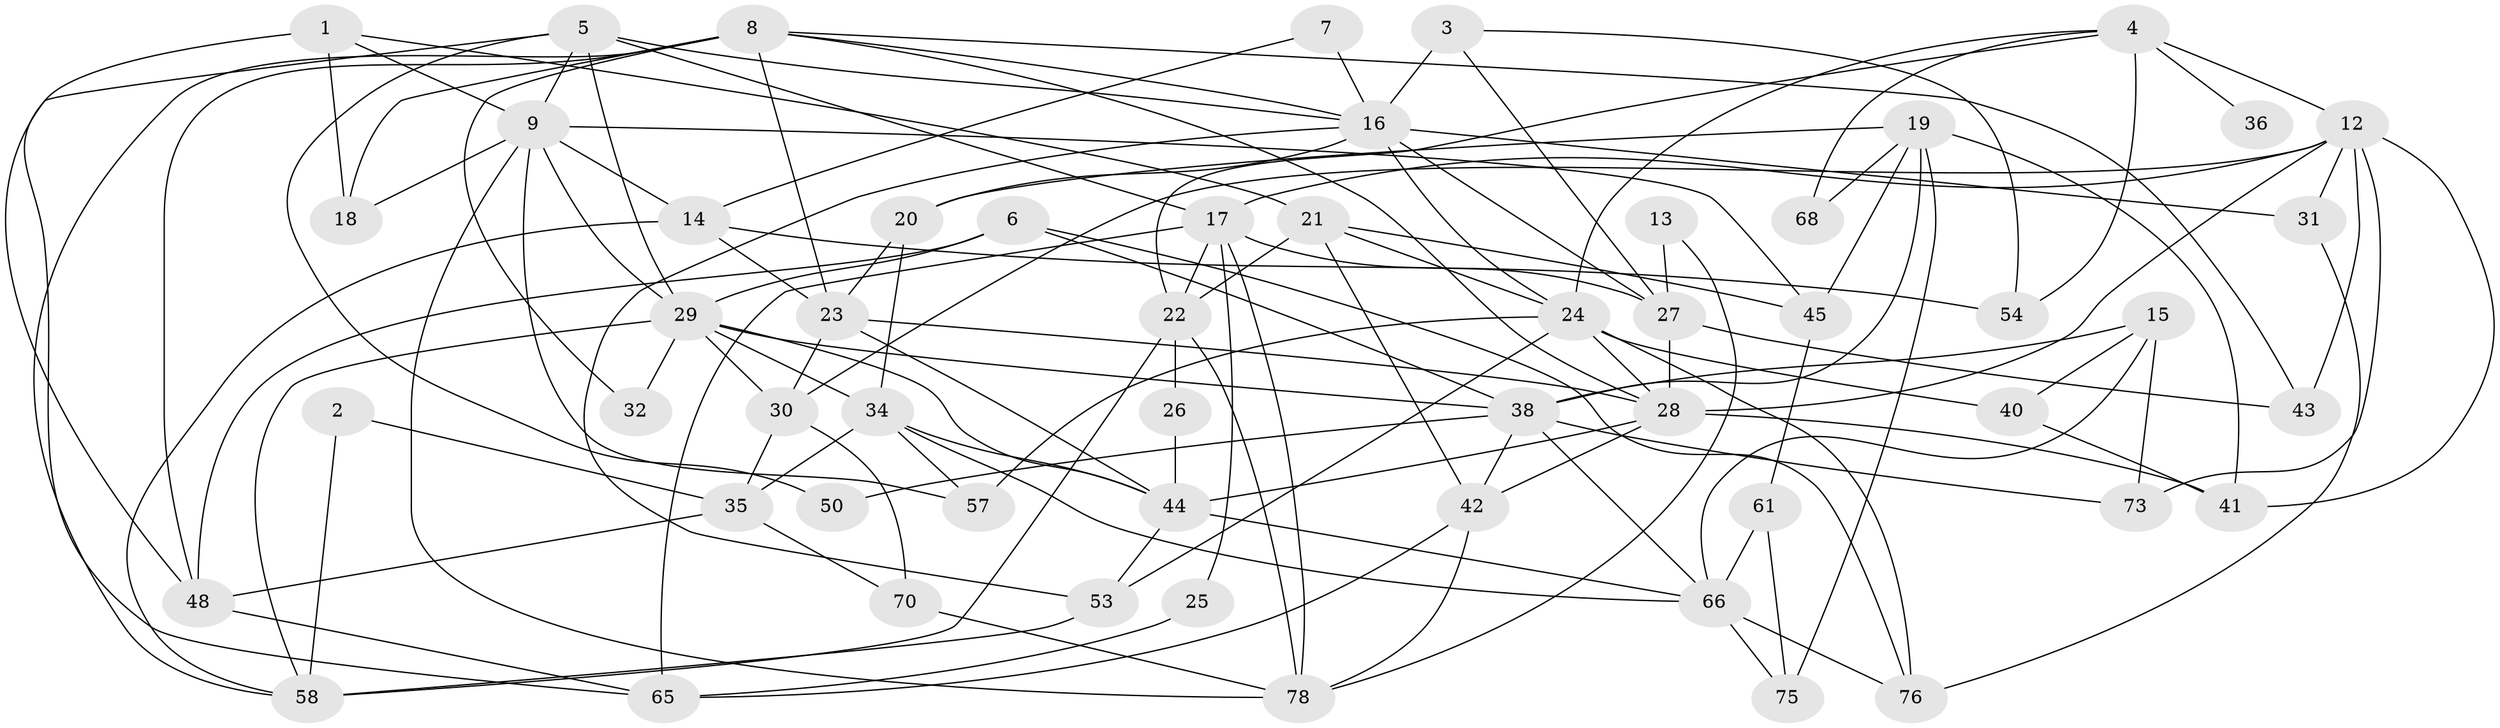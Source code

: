 // original degree distribution, {4: 0.25316455696202533, 2: 0.16455696202531644, 5: 0.25316455696202533, 6: 0.11392405063291139, 3: 0.20253164556962025, 8: 0.012658227848101266}
// Generated by graph-tools (version 1.1) at 2025/11/02/27/25 16:11:23]
// undirected, 55 vertices, 129 edges
graph export_dot {
graph [start="1"]
  node [color=gray90,style=filled];
  1;
  2;
  3 [super="+49"];
  4 [super="+37"];
  5;
  6;
  7;
  8 [super="+10"];
  9 [super="+11"];
  12 [super="+62"];
  13;
  14 [super="+77"];
  15;
  16 [super="+63"];
  17 [super="+33"];
  18;
  19 [super="+56"];
  20;
  21 [super="+55"];
  22 [super="+64"];
  23 [super="+46"];
  24 [super="+39"];
  25;
  26;
  27 [super="+47"];
  28 [super="+71"];
  29 [super="+67"];
  30;
  31;
  32;
  34 [super="+59"];
  35 [super="+60"];
  36;
  38 [super="+52"];
  40;
  41;
  42 [super="+51"];
  43;
  44 [super="+69"];
  45;
  48 [super="+74"];
  50;
  53;
  54;
  57;
  58;
  61;
  65;
  66 [super="+72"];
  68;
  70;
  73;
  75;
  76;
  78 [super="+79"];
  1 -- 18;
  1 -- 21;
  1 -- 48;
  1 -- 9;
  2 -- 58;
  2 -- 35;
  3 -- 27;
  3 -- 16;
  3 -- 54;
  4 -- 36 [weight=2];
  4 -- 54;
  4 -- 68;
  4 -- 12;
  4 -- 24;
  4 -- 22;
  5 -- 65;
  5 -- 9;
  5 -- 50;
  5 -- 17;
  5 -- 16;
  5 -- 29;
  6 -- 76;
  6 -- 38;
  6 -- 48;
  6 -- 29;
  7 -- 14;
  7 -- 16;
  8 -- 16;
  8 -- 43;
  8 -- 32;
  8 -- 18;
  8 -- 58;
  8 -- 48;
  8 -- 28;
  8 -- 23;
  9 -- 29;
  9 -- 14;
  9 -- 78;
  9 -- 18;
  9 -- 45;
  9 -- 57;
  12 -- 41;
  12 -- 43;
  12 -- 73;
  12 -- 17;
  12 -- 30;
  12 -- 31;
  12 -- 28;
  13 -- 78;
  13 -- 27;
  14 -- 54;
  14 -- 58;
  14 -- 23;
  15 -- 38;
  15 -- 40;
  15 -- 73;
  15 -- 66;
  16 -- 24;
  16 -- 20;
  16 -- 53;
  16 -- 31;
  16 -- 27;
  17 -- 22;
  17 -- 65;
  17 -- 25;
  17 -- 78;
  17 -- 27;
  19 -- 38;
  19 -- 41;
  19 -- 20;
  19 -- 68;
  19 -- 75;
  19 -- 45;
  20 -- 34;
  20 -- 23;
  21 -- 45;
  21 -- 42 [weight=2];
  21 -- 22;
  21 -- 24;
  22 -- 78;
  22 -- 26;
  22 -- 58;
  23 -- 30;
  23 -- 44;
  23 -- 28;
  24 -- 40;
  24 -- 28 [weight=2];
  24 -- 53;
  24 -- 57;
  24 -- 76;
  25 -- 65;
  26 -- 44;
  27 -- 28;
  27 -- 43;
  28 -- 41;
  28 -- 42;
  28 -- 44;
  29 -- 58;
  29 -- 30;
  29 -- 34;
  29 -- 44;
  29 -- 38;
  29 -- 32;
  30 -- 70;
  30 -- 35;
  31 -- 76;
  34 -- 66;
  34 -- 57;
  34 -- 35;
  34 -- 44;
  35 -- 48;
  35 -- 70;
  38 -- 50;
  38 -- 73;
  38 -- 42;
  38 -- 66;
  40 -- 41;
  42 -- 65;
  42 -- 78;
  44 -- 66;
  44 -- 53;
  45 -- 61;
  48 -- 65;
  53 -- 58;
  61 -- 75;
  61 -- 66;
  66 -- 75;
  66 -- 76;
  70 -- 78;
}
